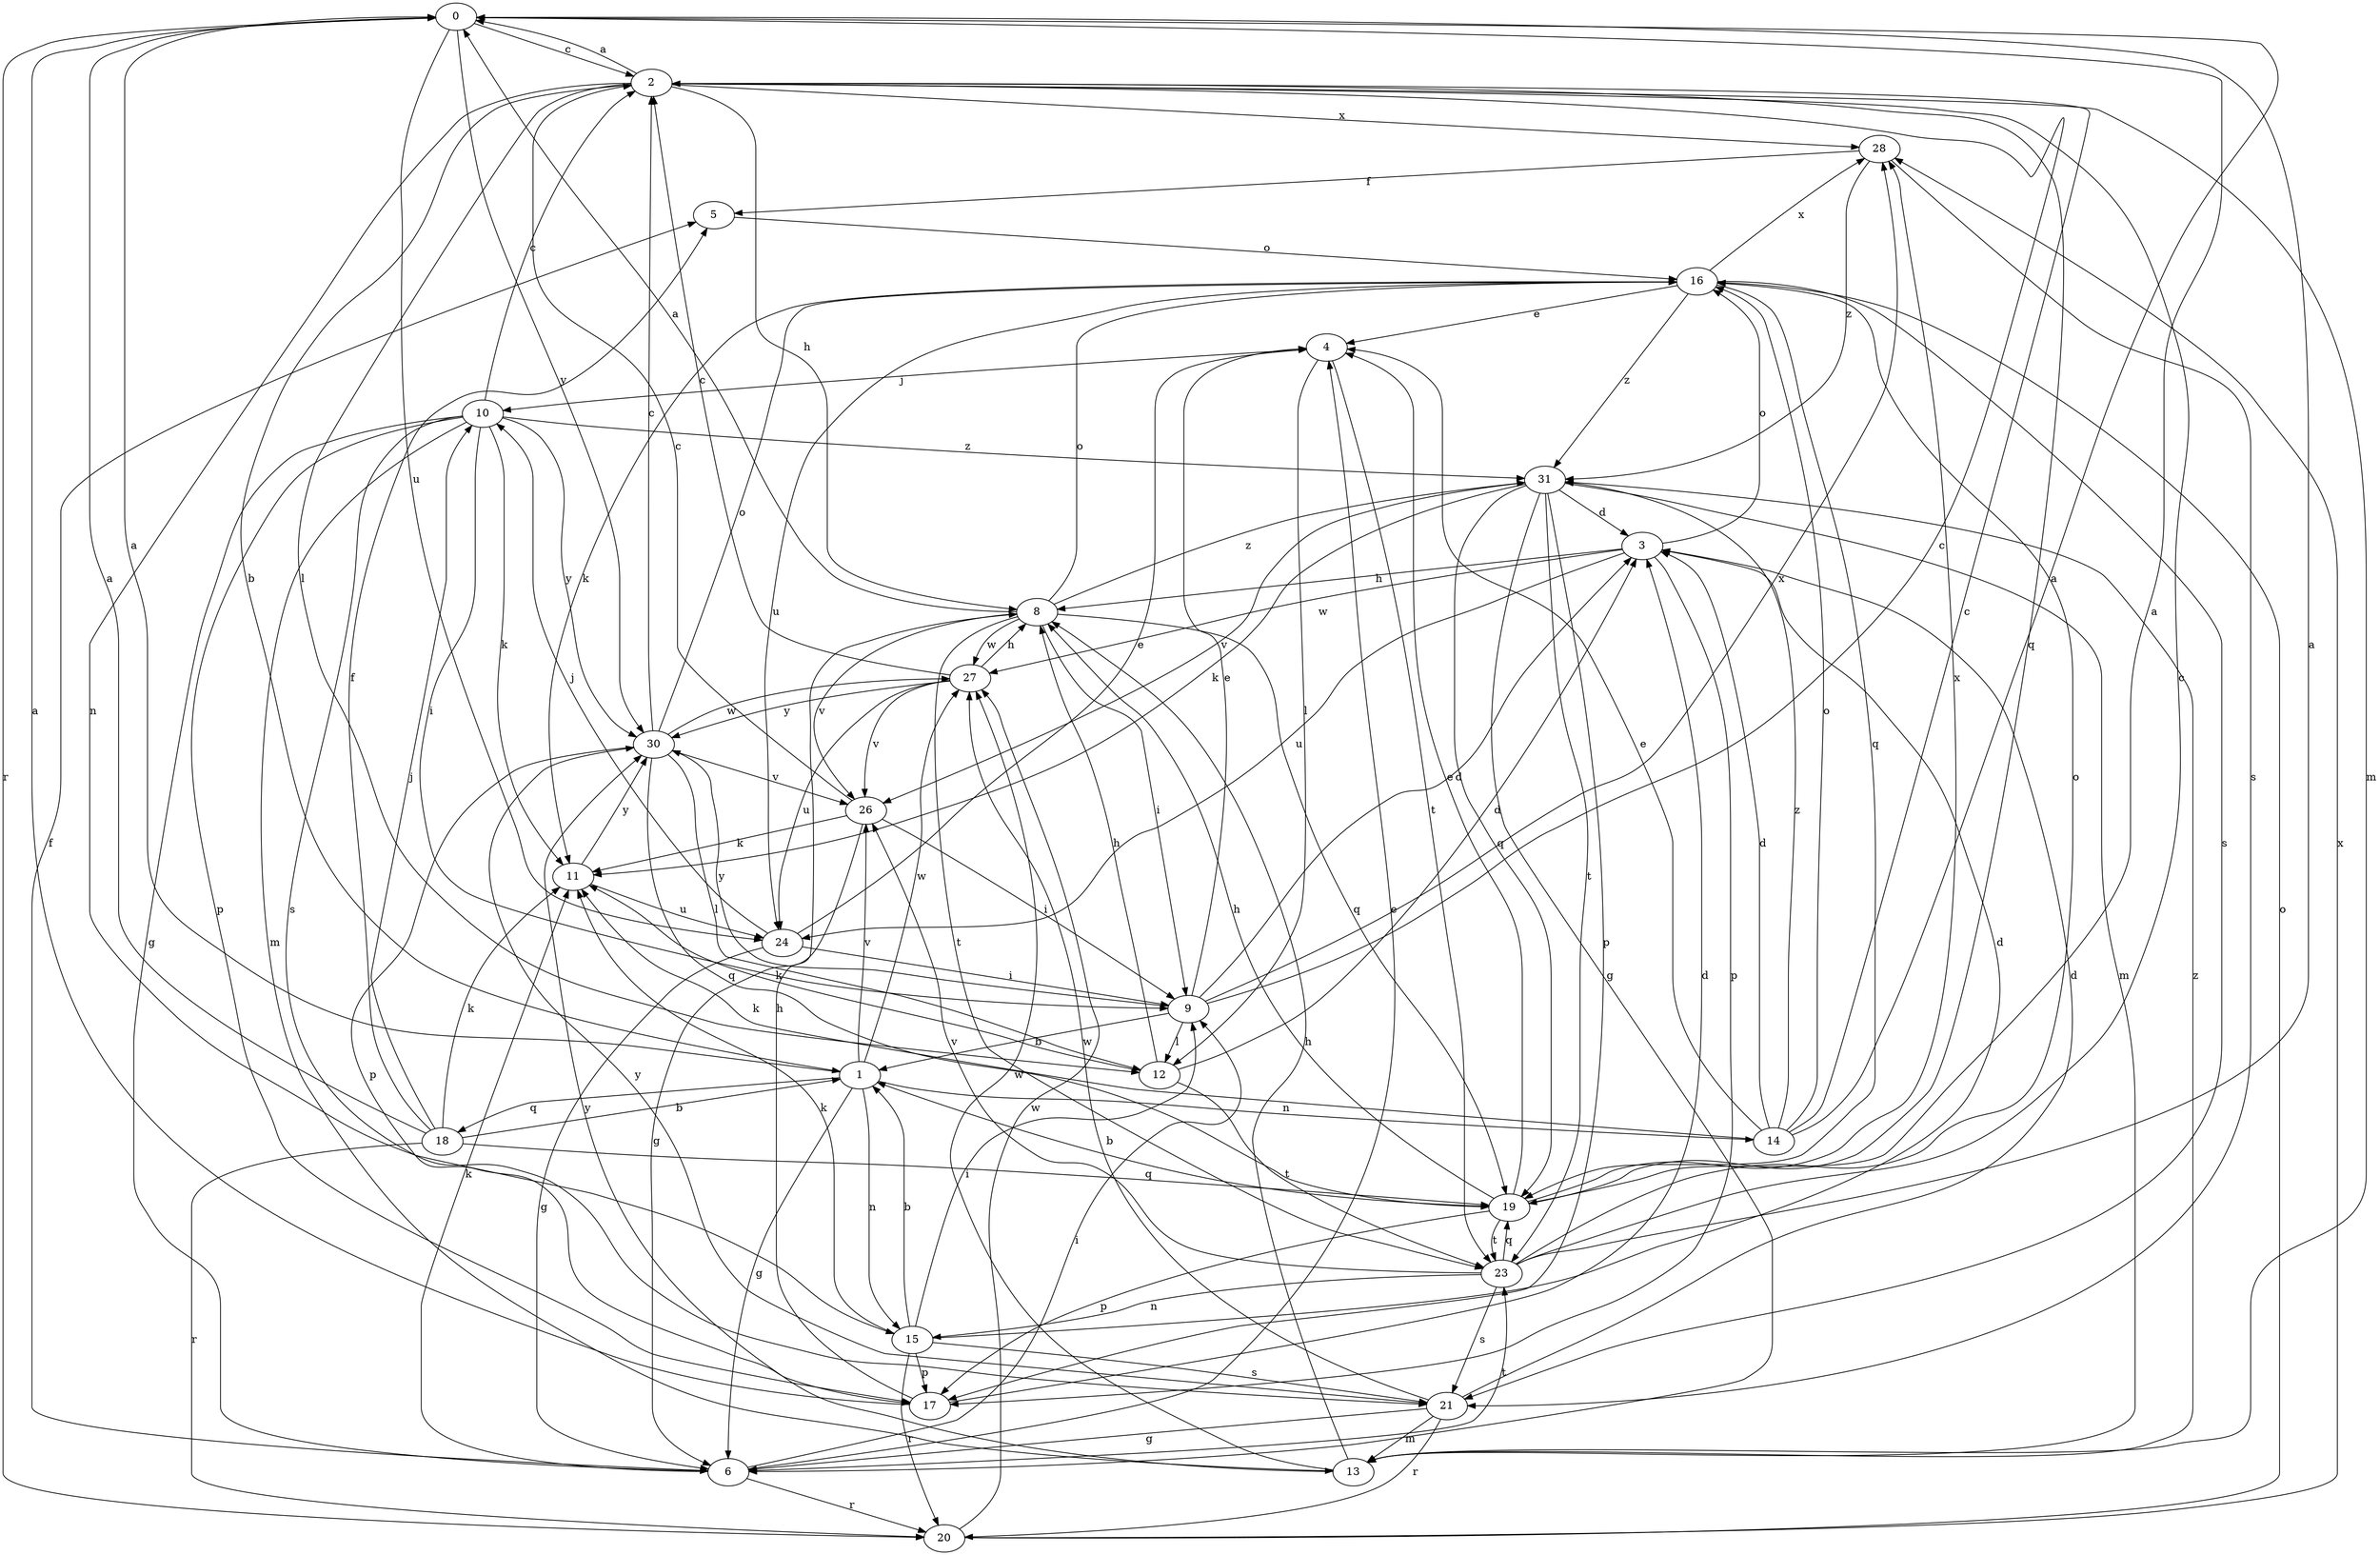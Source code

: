 strict digraph  {
0;
1;
2;
3;
4;
5;
6;
8;
9;
10;
11;
12;
13;
14;
15;
16;
17;
18;
19;
20;
21;
23;
24;
26;
27;
28;
30;
31;
0 -> 2  [label=c];
0 -> 20  [label=r];
0 -> 24  [label=u];
0 -> 30  [label=y];
1 -> 0  [label=a];
1 -> 6  [label=g];
1 -> 14  [label=n];
1 -> 15  [label=n];
1 -> 18  [label=q];
1 -> 26  [label=v];
1 -> 27  [label=w];
2 -> 0  [label=a];
2 -> 1  [label=b];
2 -> 8  [label=h];
2 -> 12  [label=l];
2 -> 13  [label=m];
2 -> 15  [label=n];
2 -> 19  [label=q];
2 -> 28  [label=x];
3 -> 8  [label=h];
3 -> 16  [label=o];
3 -> 17  [label=p];
3 -> 24  [label=u];
3 -> 27  [label=w];
4 -> 10  [label=j];
4 -> 12  [label=l];
4 -> 23  [label=t];
5 -> 16  [label=o];
6 -> 4  [label=e];
6 -> 5  [label=f];
6 -> 9  [label=i];
6 -> 11  [label=k];
6 -> 20  [label=r];
6 -> 23  [label=t];
8 -> 0  [label=a];
8 -> 9  [label=i];
8 -> 16  [label=o];
8 -> 19  [label=q];
8 -> 23  [label=t];
8 -> 26  [label=v];
8 -> 27  [label=w];
8 -> 31  [label=z];
9 -> 1  [label=b];
9 -> 2  [label=c];
9 -> 3  [label=d];
9 -> 4  [label=e];
9 -> 12  [label=l];
9 -> 28  [label=x];
9 -> 30  [label=y];
10 -> 2  [label=c];
10 -> 6  [label=g];
10 -> 9  [label=i];
10 -> 11  [label=k];
10 -> 13  [label=m];
10 -> 17  [label=p];
10 -> 21  [label=s];
10 -> 30  [label=y];
10 -> 31  [label=z];
11 -> 24  [label=u];
11 -> 30  [label=y];
12 -> 3  [label=d];
12 -> 8  [label=h];
12 -> 11  [label=k];
12 -> 23  [label=t];
13 -> 8  [label=h];
13 -> 27  [label=w];
13 -> 30  [label=y];
13 -> 31  [label=z];
14 -> 0  [label=a];
14 -> 2  [label=c];
14 -> 3  [label=d];
14 -> 4  [label=e];
14 -> 11  [label=k];
14 -> 16  [label=o];
14 -> 31  [label=z];
15 -> 1  [label=b];
15 -> 3  [label=d];
15 -> 9  [label=i];
15 -> 11  [label=k];
15 -> 17  [label=p];
15 -> 20  [label=r];
15 -> 21  [label=s];
16 -> 4  [label=e];
16 -> 11  [label=k];
16 -> 19  [label=q];
16 -> 21  [label=s];
16 -> 24  [label=u];
16 -> 28  [label=x];
16 -> 31  [label=z];
17 -> 0  [label=a];
17 -> 3  [label=d];
17 -> 8  [label=h];
18 -> 0  [label=a];
18 -> 1  [label=b];
18 -> 5  [label=f];
18 -> 10  [label=j];
18 -> 11  [label=k];
18 -> 19  [label=q];
18 -> 20  [label=r];
19 -> 0  [label=a];
19 -> 1  [label=b];
19 -> 4  [label=e];
19 -> 8  [label=h];
19 -> 17  [label=p];
19 -> 23  [label=t];
19 -> 28  [label=x];
20 -> 16  [label=o];
20 -> 27  [label=w];
20 -> 28  [label=x];
21 -> 3  [label=d];
21 -> 6  [label=g];
21 -> 13  [label=m];
21 -> 20  [label=r];
21 -> 27  [label=w];
21 -> 30  [label=y];
23 -> 0  [label=a];
23 -> 2  [label=c];
23 -> 15  [label=n];
23 -> 16  [label=o];
23 -> 19  [label=q];
23 -> 21  [label=s];
23 -> 26  [label=v];
24 -> 4  [label=e];
24 -> 6  [label=g];
24 -> 9  [label=i];
24 -> 10  [label=j];
26 -> 2  [label=c];
26 -> 6  [label=g];
26 -> 9  [label=i];
26 -> 11  [label=k];
27 -> 2  [label=c];
27 -> 8  [label=h];
27 -> 24  [label=u];
27 -> 26  [label=v];
27 -> 30  [label=y];
28 -> 5  [label=f];
28 -> 21  [label=s];
28 -> 31  [label=z];
30 -> 2  [label=c];
30 -> 12  [label=l];
30 -> 16  [label=o];
30 -> 17  [label=p];
30 -> 19  [label=q];
30 -> 26  [label=v];
30 -> 27  [label=w];
31 -> 3  [label=d];
31 -> 6  [label=g];
31 -> 11  [label=k];
31 -> 13  [label=m];
31 -> 17  [label=p];
31 -> 19  [label=q];
31 -> 23  [label=t];
31 -> 26  [label=v];
}
